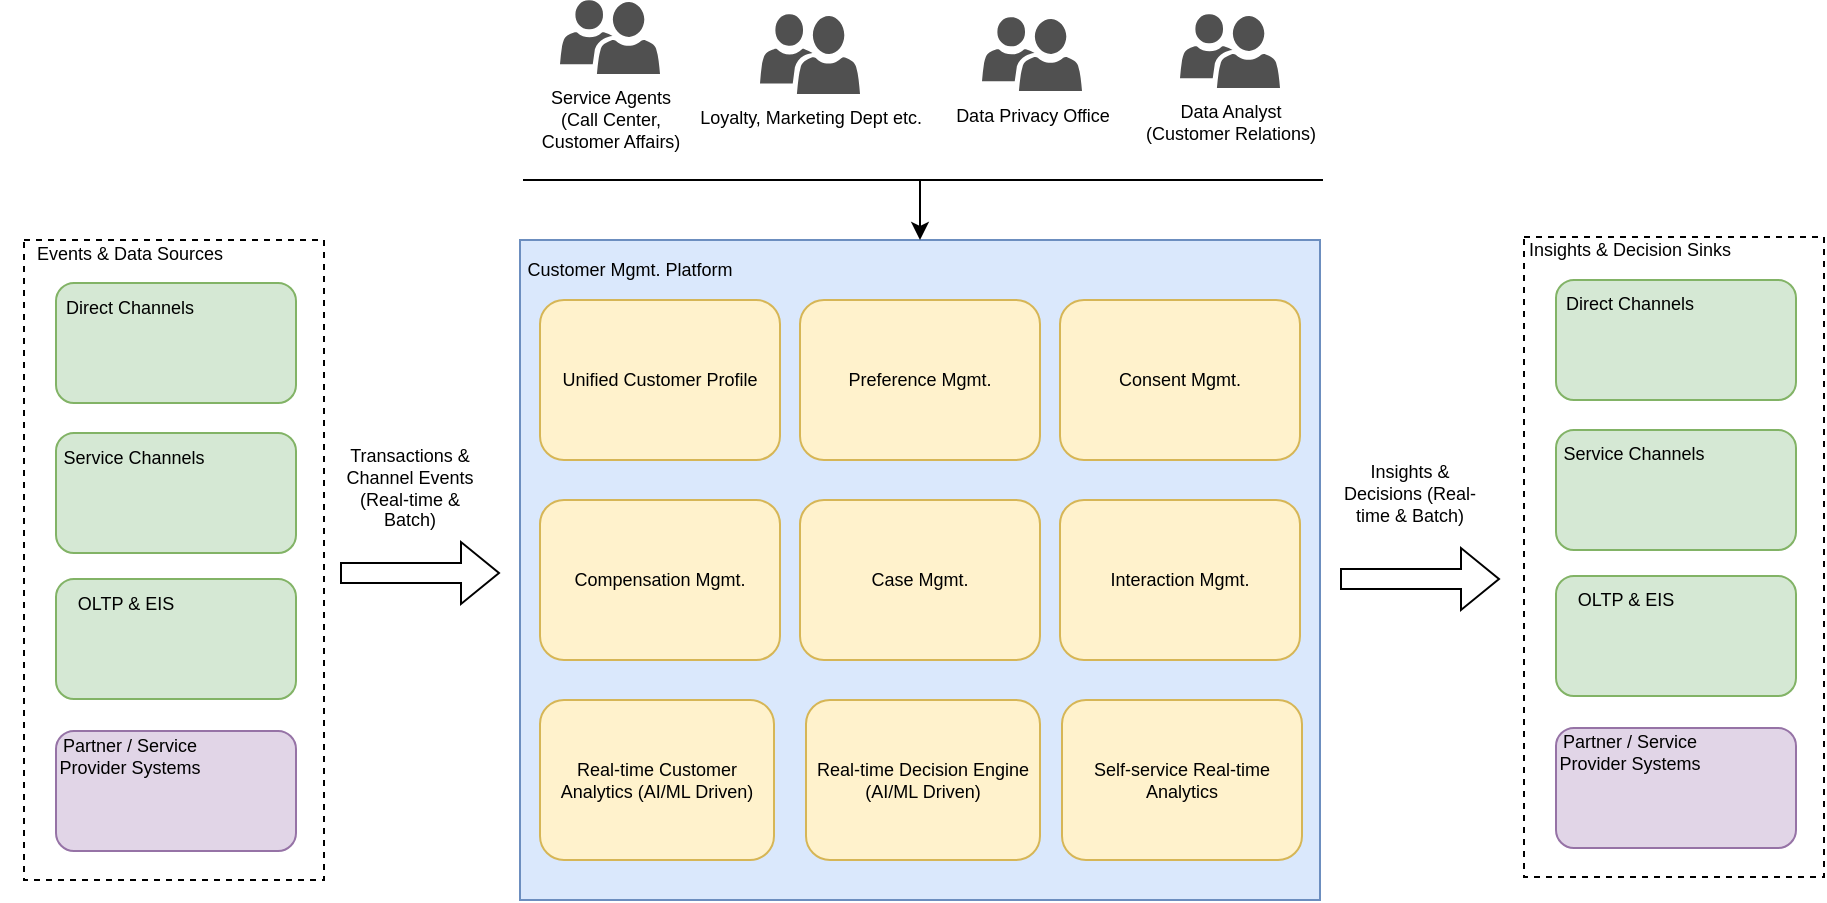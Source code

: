 <mxfile version="20.8.16" type="device" pages="3"><diagram name="CMP_Conceptual_View" id="_rxBCRPYjlGi72r-2IlE"><mxGraphModel dx="1853" dy="684" grid="1" gridSize="10" guides="1" tooltips="1" connect="1" arrows="1" fold="1" page="1" pageScale="1" pageWidth="827" pageHeight="1169" math="0" shadow="0"><root><mxCell id="yoFZIO05AFo9D5eH7yvT-0"/><mxCell id="yoFZIO05AFo9D5eH7yvT-1" parent="yoFZIO05AFo9D5eH7yvT-0"/><mxCell id="yoFZIO05AFo9D5eH7yvT-2" value="" style="rounded=0;whiteSpace=wrap;html=1;fontSize=9;fillColor=#dae8fc;strokeColor=#6c8ebf;" parent="yoFZIO05AFo9D5eH7yvT-1" vertex="1"><mxGeometry x="-250" y="250" width="400" height="330" as="geometry"/></mxCell><mxCell id="yoFZIO05AFo9D5eH7yvT-3" value="Customer Mgmt. Platform" style="text;html=1;strokeColor=none;fillColor=none;align=center;verticalAlign=middle;whiteSpace=wrap;rounded=0;fontSize=9;" parent="yoFZIO05AFo9D5eH7yvT-1" vertex="1"><mxGeometry x="-250" y="250" width="110" height="30" as="geometry"/></mxCell><mxCell id="yoFZIO05AFo9D5eH7yvT-4" value="Unified Customer Profile" style="rounded=1;whiteSpace=wrap;html=1;fontSize=9;fillColor=#fff2cc;strokeColor=#d6b656;" parent="yoFZIO05AFo9D5eH7yvT-1" vertex="1"><mxGeometry x="-240" y="280" width="120" height="80" as="geometry"/></mxCell><mxCell id="yoFZIO05AFo9D5eH7yvT-5" value="Consent Mgmt." style="rounded=1;whiteSpace=wrap;html=1;fontSize=9;fillColor=#fff2cc;strokeColor=#d6b656;" parent="yoFZIO05AFo9D5eH7yvT-1" vertex="1"><mxGeometry x="20" y="280" width="120" height="80" as="geometry"/></mxCell><mxCell id="yoFZIO05AFo9D5eH7yvT-6" value="Preference Mgmt." style="rounded=1;whiteSpace=wrap;html=1;fontSize=9;fillColor=#fff2cc;strokeColor=#d6b656;" parent="yoFZIO05AFo9D5eH7yvT-1" vertex="1"><mxGeometry x="-110" y="280" width="120" height="80" as="geometry"/></mxCell><mxCell id="yoFZIO05AFo9D5eH7yvT-7" value="Interaction Mgmt." style="rounded=1;whiteSpace=wrap;html=1;fontSize=9;fillColor=#fff2cc;strokeColor=#d6b656;" parent="yoFZIO05AFo9D5eH7yvT-1" vertex="1"><mxGeometry x="20" y="380" width="120" height="80" as="geometry"/></mxCell><mxCell id="yoFZIO05AFo9D5eH7yvT-8" value="Compensation Mgmt." style="rounded=1;whiteSpace=wrap;html=1;fontSize=9;fillColor=#fff2cc;strokeColor=#d6b656;" parent="yoFZIO05AFo9D5eH7yvT-1" vertex="1"><mxGeometry x="-240" y="380" width="120" height="80" as="geometry"/></mxCell><mxCell id="yoFZIO05AFo9D5eH7yvT-9" value="Case Mgmt." style="rounded=1;whiteSpace=wrap;html=1;fontSize=9;fillColor=#fff2cc;strokeColor=#d6b656;" parent="yoFZIO05AFo9D5eH7yvT-1" vertex="1"><mxGeometry x="-110" y="380" width="120" height="80" as="geometry"/></mxCell><mxCell id="numIRbl1vGce-LiMIpUL-8" value="Real-time Customer Analytics (AI/ML Driven)" style="rounded=1;whiteSpace=wrap;html=1;fontSize=9;fillColor=#fff2cc;strokeColor=#d6b656;" parent="yoFZIO05AFo9D5eH7yvT-1" vertex="1"><mxGeometry x="-240" y="480" width="117" height="80" as="geometry"/></mxCell><mxCell id="numIRbl1vGce-LiMIpUL-10" value="Self-service Real-time Analytics" style="rounded=1;whiteSpace=wrap;html=1;fontSize=9;fillColor=#fff2cc;strokeColor=#d6b656;" parent="yoFZIO05AFo9D5eH7yvT-1" vertex="1"><mxGeometry x="21" y="480" width="120" height="80" as="geometry"/></mxCell><mxCell id="numIRbl1vGce-LiMIpUL-11" value="" style="group" parent="yoFZIO05AFo9D5eH7yvT-1" vertex="1" connectable="0"><mxGeometry x="240" y="240" width="162" height="328.5" as="geometry"/></mxCell><mxCell id="numIRbl1vGce-LiMIpUL-12" value="" style="rounded=0;whiteSpace=wrap;html=1;fontSize=9;dashed=1;" parent="numIRbl1vGce-LiMIpUL-11" vertex="1"><mxGeometry x="12" y="8.5" width="150" height="320" as="geometry"/></mxCell><mxCell id="numIRbl1vGce-LiMIpUL-13" value="" style="group" parent="numIRbl1vGce-LiMIpUL-11" vertex="1" connectable="0"><mxGeometry x="22" y="27" width="136" height="293" as="geometry"/></mxCell><mxCell id="numIRbl1vGce-LiMIpUL-14" value="" style="group" parent="numIRbl1vGce-LiMIpUL-13" vertex="1" connectable="0"><mxGeometry width="126" height="63" as="geometry"/></mxCell><mxCell id="numIRbl1vGce-LiMIpUL-15" value="" style="rounded=1;whiteSpace=wrap;html=1;fontSize=9;fillColor=#d5e8d4;strokeColor=#82b366;" parent="numIRbl1vGce-LiMIpUL-14" vertex="1"><mxGeometry x="6" y="3" width="120" height="60" as="geometry"/></mxCell><mxCell id="numIRbl1vGce-LiMIpUL-16" value="Direct Channels" style="text;html=1;strokeColor=none;fillColor=none;align=center;verticalAlign=middle;whiteSpace=wrap;rounded=0;fontSize=9;" parent="numIRbl1vGce-LiMIpUL-14" vertex="1"><mxGeometry x="3" width="80" height="30" as="geometry"/></mxCell><mxCell id="numIRbl1vGce-LiMIpUL-17" value="" style="group" parent="numIRbl1vGce-LiMIpUL-13" vertex="1" connectable="0"><mxGeometry y="75" width="126" height="63" as="geometry"/></mxCell><mxCell id="numIRbl1vGce-LiMIpUL-18" value="" style="rounded=1;whiteSpace=wrap;html=1;fontSize=9;fillColor=#d5e8d4;strokeColor=#82b366;" parent="numIRbl1vGce-LiMIpUL-17" vertex="1"><mxGeometry x="6" y="3" width="120" height="60" as="geometry"/></mxCell><mxCell id="numIRbl1vGce-LiMIpUL-19" value="Service Channels" style="text;html=1;strokeColor=none;fillColor=none;align=center;verticalAlign=middle;whiteSpace=wrap;rounded=0;fontSize=9;" parent="numIRbl1vGce-LiMIpUL-17" vertex="1"><mxGeometry x="5" width="80" height="30" as="geometry"/></mxCell><mxCell id="numIRbl1vGce-LiMIpUL-20" value="" style="group" parent="numIRbl1vGce-LiMIpUL-13" vertex="1" connectable="0"><mxGeometry y="148" width="126" height="63" as="geometry"/></mxCell><mxCell id="numIRbl1vGce-LiMIpUL-21" value="" style="rounded=1;whiteSpace=wrap;html=1;fontSize=9;fillColor=#d5e8d4;strokeColor=#82b366;" parent="numIRbl1vGce-LiMIpUL-20" vertex="1"><mxGeometry x="6" y="3" width="120" height="60" as="geometry"/></mxCell><mxCell id="numIRbl1vGce-LiMIpUL-22" value="OLTP &amp;amp; EIS" style="text;html=1;strokeColor=none;fillColor=none;align=center;verticalAlign=middle;whiteSpace=wrap;rounded=0;fontSize=9;" parent="numIRbl1vGce-LiMIpUL-20" vertex="1"><mxGeometry x="-14" width="110" height="30" as="geometry"/></mxCell><mxCell id="numIRbl1vGce-LiMIpUL-23" value="" style="group" parent="numIRbl1vGce-LiMIpUL-13" vertex="1" connectable="0"><mxGeometry y="224" width="126" height="63" as="geometry"/></mxCell><mxCell id="numIRbl1vGce-LiMIpUL-24" value="" style="rounded=1;whiteSpace=wrap;html=1;fontSize=9;fillColor=#e1d5e7;strokeColor=#9673a6;" parent="numIRbl1vGce-LiMIpUL-23" vertex="1"><mxGeometry x="6" y="3" width="120" height="60" as="geometry"/></mxCell><mxCell id="numIRbl1vGce-LiMIpUL-25" value="Partner / Service Provider Systems" style="text;html=1;strokeColor=none;fillColor=none;align=center;verticalAlign=middle;whiteSpace=wrap;rounded=0;fontSize=9;" parent="numIRbl1vGce-LiMIpUL-23" vertex="1"><mxGeometry x="3" width="80" height="30" as="geometry"/></mxCell><mxCell id="numIRbl1vGce-LiMIpUL-26" value="Insights &amp;amp; Decision Sinks" style="text;html=1;strokeColor=none;fillColor=none;align=center;verticalAlign=middle;whiteSpace=wrap;rounded=0;fontSize=9;" parent="numIRbl1vGce-LiMIpUL-11" vertex="1"><mxGeometry width="130" height="30" as="geometry"/></mxCell><mxCell id="numIRbl1vGce-LiMIpUL-27" value="Real-time Decision Engine (AI/ML Driven)" style="rounded=1;whiteSpace=wrap;html=1;fontSize=9;fillColor=#fff2cc;strokeColor=#d6b656;" parent="yoFZIO05AFo9D5eH7yvT-1" vertex="1"><mxGeometry x="-107" y="480" width="117" height="80" as="geometry"/></mxCell><mxCell id="numIRbl1vGce-LiMIpUL-34" value="" style="shape=flexArrow;endArrow=classic;html=1;rounded=0;fontSize=9;" parent="yoFZIO05AFo9D5eH7yvT-1" edge="1"><mxGeometry width="50" height="50" relative="1" as="geometry"><mxPoint x="-340" y="416.5" as="sourcePoint"/><mxPoint x="-260" y="416.5" as="targetPoint"/></mxGeometry></mxCell><mxCell id="numIRbl1vGce-LiMIpUL-35" value="Transactions &amp;amp; Channel Events (Real-time &amp;amp; Batch)" style="text;html=1;strokeColor=none;fillColor=none;align=center;verticalAlign=middle;whiteSpace=wrap;rounded=0;fontSize=9;" parent="yoFZIO05AFo9D5eH7yvT-1" vertex="1"><mxGeometry x="-340" y="343.5" width="70" height="60" as="geometry"/></mxCell><mxCell id="numIRbl1vGce-LiMIpUL-5" value="" style="rounded=0;whiteSpace=wrap;html=1;fontSize=9;dashed=1;" parent="yoFZIO05AFo9D5eH7yvT-1" vertex="1"><mxGeometry x="-498" y="250" width="150" height="320" as="geometry"/></mxCell><mxCell id="numIRbl1vGce-LiMIpUL-6" value="Events &amp;amp; Data Sources" style="text;html=1;strokeColor=none;fillColor=none;align=center;verticalAlign=middle;whiteSpace=wrap;rounded=0;fontSize=9;" parent="yoFZIO05AFo9D5eH7yvT-1" vertex="1"><mxGeometry x="-510" y="241.5" width="130" height="30" as="geometry"/></mxCell><mxCell id="mlWT0Zl_fDUrBoEaLP_H-7" value="" style="group" parent="yoFZIO05AFo9D5eH7yvT-1" vertex="1" connectable="0"><mxGeometry x="-488" y="268.5" width="126" height="63" as="geometry"/></mxCell><mxCell id="mlWT0Zl_fDUrBoEaLP_H-2" value="" style="rounded=1;whiteSpace=wrap;html=1;fontSize=9;fillColor=#d5e8d4;strokeColor=#82b366;" parent="mlWT0Zl_fDUrBoEaLP_H-7" vertex="1"><mxGeometry x="6" y="3" width="120" height="60" as="geometry"/></mxCell><mxCell id="mlWT0Zl_fDUrBoEaLP_H-6" value="Direct Channels" style="text;html=1;strokeColor=none;fillColor=none;align=center;verticalAlign=middle;whiteSpace=wrap;rounded=0;fontSize=9;" parent="mlWT0Zl_fDUrBoEaLP_H-7" vertex="1"><mxGeometry x="3" width="80" height="30" as="geometry"/></mxCell><mxCell id="mlWT0Zl_fDUrBoEaLP_H-8" value="" style="group" parent="yoFZIO05AFo9D5eH7yvT-1" vertex="1" connectable="0"><mxGeometry x="-488" y="343.5" width="126" height="63" as="geometry"/></mxCell><mxCell id="mlWT0Zl_fDUrBoEaLP_H-9" value="" style="rounded=1;whiteSpace=wrap;html=1;fontSize=9;fillColor=#d5e8d4;strokeColor=#82b366;" parent="mlWT0Zl_fDUrBoEaLP_H-8" vertex="1"><mxGeometry x="6" y="3" width="120" height="60" as="geometry"/></mxCell><mxCell id="mlWT0Zl_fDUrBoEaLP_H-10" value="Service Channels" style="text;html=1;strokeColor=none;fillColor=none;align=center;verticalAlign=middle;whiteSpace=wrap;rounded=0;fontSize=9;" parent="mlWT0Zl_fDUrBoEaLP_H-8" vertex="1"><mxGeometry x="5" width="80" height="30" as="geometry"/></mxCell><mxCell id="mlWT0Zl_fDUrBoEaLP_H-11" value="" style="group" parent="yoFZIO05AFo9D5eH7yvT-1" vertex="1" connectable="0"><mxGeometry x="-488" y="416.5" width="126" height="63" as="geometry"/></mxCell><mxCell id="mlWT0Zl_fDUrBoEaLP_H-12" value="" style="rounded=1;whiteSpace=wrap;html=1;fontSize=9;fillColor=#d5e8d4;strokeColor=#82b366;" parent="mlWT0Zl_fDUrBoEaLP_H-11" vertex="1"><mxGeometry x="6" y="3" width="120" height="60" as="geometry"/></mxCell><mxCell id="mlWT0Zl_fDUrBoEaLP_H-13" value="OLTP &amp;amp; EIS" style="text;html=1;strokeColor=none;fillColor=none;align=center;verticalAlign=middle;whiteSpace=wrap;rounded=0;fontSize=9;" parent="mlWT0Zl_fDUrBoEaLP_H-11" vertex="1"><mxGeometry x="-14" width="110" height="30" as="geometry"/></mxCell><mxCell id="numIRbl1vGce-LiMIpUL-0" value="" style="group" parent="yoFZIO05AFo9D5eH7yvT-1" vertex="1" connectable="0"><mxGeometry x="-488" y="492.5" width="126" height="63" as="geometry"/></mxCell><mxCell id="numIRbl1vGce-LiMIpUL-1" value="" style="rounded=1;whiteSpace=wrap;html=1;fontSize=9;fillColor=#e1d5e7;strokeColor=#9673a6;" parent="numIRbl1vGce-LiMIpUL-0" vertex="1"><mxGeometry x="6" y="3" width="120" height="60" as="geometry"/></mxCell><mxCell id="numIRbl1vGce-LiMIpUL-2" value="Partner / Service Provider Systems" style="text;html=1;strokeColor=none;fillColor=none;align=center;verticalAlign=middle;whiteSpace=wrap;rounded=0;fontSize=9;" parent="numIRbl1vGce-LiMIpUL-0" vertex="1"><mxGeometry x="3" width="80" height="30" as="geometry"/></mxCell><mxCell id="numIRbl1vGce-LiMIpUL-41" value="" style="shape=flexArrow;endArrow=classic;html=1;rounded=0;fontSize=9;" parent="yoFZIO05AFo9D5eH7yvT-1" edge="1"><mxGeometry width="50" height="50" relative="1" as="geometry"><mxPoint x="160" y="419.5" as="sourcePoint"/><mxPoint x="240" y="419.5" as="targetPoint"/></mxGeometry></mxCell><mxCell id="numIRbl1vGce-LiMIpUL-43" value="Insights &amp;amp; Decisions (Real-time &amp;amp; Batch)" style="text;html=1;strokeColor=none;fillColor=none;align=center;verticalAlign=middle;whiteSpace=wrap;rounded=0;fontSize=9;" parent="yoFZIO05AFo9D5eH7yvT-1" vertex="1"><mxGeometry x="160" y="346.5" width="70" height="60" as="geometry"/></mxCell><mxCell id="numIRbl1vGce-LiMIpUL-53" value="" style="endArrow=classic;html=1;rounded=0;fontSize=9;entryX=0.5;entryY=0;entryDx=0;entryDy=0;" parent="yoFZIO05AFo9D5eH7yvT-1" target="yoFZIO05AFo9D5eH7yvT-2" edge="1"><mxGeometry width="50" height="50" relative="1" as="geometry"><mxPoint x="-50" y="220" as="sourcePoint"/><mxPoint y="170" as="targetPoint"/></mxGeometry></mxCell><mxCell id="inxzlL_SAJJnU1QBMteT-0" value="" style="group" parent="yoFZIO05AFo9D5eH7yvT-1" vertex="1" connectable="0"><mxGeometry x="-248.5" y="130" width="400" height="90" as="geometry"/></mxCell><mxCell id="numIRbl1vGce-LiMIpUL-48" value="Data Privacy Office" style="sketch=0;pointerEvents=1;shadow=0;dashed=0;html=1;strokeColor=none;labelPosition=center;verticalLabelPosition=bottom;verticalAlign=top;align=center;fillColor=#505050;shape=mxgraph.mscae.intune.user_group;fontSize=9;" parent="inxzlL_SAJJnU1QBMteT-0" vertex="1"><mxGeometry x="229.5" y="8.5" width="50" height="37" as="geometry"/></mxCell><mxCell id="numIRbl1vGce-LiMIpUL-49" value="Service Agents&lt;br style=&quot;border-color: var(--border-color);&quot;&gt;(Call Center,&lt;br style=&quot;border-color: var(--border-color);&quot;&gt;Customer Affairs)" style="sketch=0;pointerEvents=1;shadow=0;dashed=0;html=1;strokeColor=none;labelPosition=center;verticalLabelPosition=bottom;verticalAlign=top;align=center;fillColor=#505050;shape=mxgraph.mscae.intune.user_group;fontSize=9;" parent="inxzlL_SAJJnU1QBMteT-0" vertex="1"><mxGeometry x="18.5" width="50" height="37" as="geometry"/></mxCell><mxCell id="numIRbl1vGce-LiMIpUL-50" value="Loyalty, Marketing Dept etc." style="sketch=0;pointerEvents=1;shadow=0;dashed=0;html=1;strokeColor=none;labelPosition=center;verticalLabelPosition=bottom;verticalAlign=top;align=center;fillColor=#505050;shape=mxgraph.mscae.intune.user_group;fontSize=9;" parent="inxzlL_SAJJnU1QBMteT-0" vertex="1"><mxGeometry x="118.5" y="7" width="50" height="40" as="geometry"/></mxCell><mxCell id="numIRbl1vGce-LiMIpUL-51" value="Data Analyst &lt;br&gt;(Customer Relations)" style="sketch=0;pointerEvents=1;shadow=0;dashed=0;html=1;strokeColor=none;labelPosition=center;verticalLabelPosition=bottom;verticalAlign=top;align=center;fillColor=#505050;shape=mxgraph.mscae.intune.user_group;fontSize=9;" parent="inxzlL_SAJJnU1QBMteT-0" vertex="1"><mxGeometry x="328.5" y="7" width="50" height="37" as="geometry"/></mxCell><mxCell id="numIRbl1vGce-LiMIpUL-52" value="" style="endArrow=none;html=1;rounded=0;fontSize=9;" parent="inxzlL_SAJJnU1QBMteT-0" edge="1"><mxGeometry width="50" height="50" relative="1" as="geometry"><mxPoint y="90" as="sourcePoint"/><mxPoint x="400" y="90" as="targetPoint"/></mxGeometry></mxCell></root></mxGraphModel></diagram><diagram name="CMP_Logical_View" id="lskoMPZkCJQn1gtPPjnQ"><mxGraphModel dx="1026" dy="684" grid="1" gridSize="10" guides="1" tooltips="1" connect="1" arrows="1" fold="1" page="1" pageScale="1" pageWidth="827" pageHeight="1169" math="0" shadow="0"><root><mxCell id="CmNHWcxUMTxuXUiuX6aj-0"/><mxCell id="CmNHWcxUMTxuXUiuX6aj-1" parent="CmNHWcxUMTxuXUiuX6aj-0"/><mxCell id="vrbX5o8pcRr19qNA2A36-0" value="" style="rounded=0;whiteSpace=wrap;html=1;fontSize=9;fillColor=#dae8fc;strokeColor=#6c8ebf;" parent="CmNHWcxUMTxuXUiuX6aj-1" vertex="1"><mxGeometry x="137" y="270" width="503" height="120" as="geometry"/></mxCell><mxCell id="vrbX5o8pcRr19qNA2A36-2" value="" style="rounded=0;whiteSpace=wrap;html=1;fontSize=9;fillColor=#dae8fc;strokeColor=#6c8ebf;" parent="CmNHWcxUMTxuXUiuX6aj-1" vertex="1"><mxGeometry x="137" y="230" width="503" height="30" as="geometry"/></mxCell><mxCell id="vrbX5o8pcRr19qNA2A36-3" value="Gateway &lt;br&gt;Services" style="text;html=1;strokeColor=none;fillColor=none;align=center;verticalAlign=middle;whiteSpace=wrap;rounded=0;fontSize=9;" parent="CmNHWcxUMTxuXUiuX6aj-1" vertex="1"><mxGeometry x="121" y="228" width="80" height="30" as="geometry"/></mxCell><mxCell id="C1aOTPybvsGBF0TZRumA-25" style="edgeStyle=orthogonalEdgeStyle;rounded=0;orthogonalLoop=1;jettySize=auto;html=1;entryX=0.5;entryY=0;entryDx=0;entryDy=0;fontSize=10;startArrow=classic;startFill=1;" parent="CmNHWcxUMTxuXUiuX6aj-1" source="vrbX5o8pcRr19qNA2A36-9" target="vrbX5o8pcRr19qNA2A36-2" edge="1"><mxGeometry relative="1" as="geometry"/></mxCell><mxCell id="vrbX5o8pcRr19qNA2A36-9" value="" style="rounded=0;whiteSpace=wrap;html=1;fontSize=9;fillColor=#dae8fc;strokeColor=#6c8ebf;" parent="CmNHWcxUMTxuXUiuX6aj-1" vertex="1"><mxGeometry x="137" y="130" width="503" height="60" as="geometry"/></mxCell><mxCell id="YLROA-X_bWvf4YycrzRK-0" value="Identity &amp;amp; Access Management" style="rounded=0;whiteSpace=wrap;html=1;fontSize=9;rotation=-90;fillColor=#dae8fc;strokeColor=#6c8ebf;" parent="CmNHWcxUMTxuXUiuX6aj-1" vertex="1"><mxGeometry x="-58.75" y="378.75" width="337.5" height="40" as="geometry"/></mxCell><mxCell id="GCjs_NMIpIQLjmMWgccM-0" value="Management &amp;amp; Monitoring" style="rounded=0;whiteSpace=wrap;html=1;fontSize=9;rotation=-90;fillColor=#dae8fc;strokeColor=#6c8ebf;" parent="CmNHWcxUMTxuXUiuX6aj-1" vertex="1"><mxGeometry x="-108.75" y="378.75" width="337.5" height="40" as="geometry"/></mxCell><mxCell id="GCjs_NMIpIQLjmMWgccM-1" value="" style="rounded=0;whiteSpace=wrap;html=1;fontSize=9;rotation=-90;fillColor=#dae8fc;strokeColor=#6c8ebf;" parent="CmNHWcxUMTxuXUiuX6aj-1" vertex="1"><mxGeometry x="521.25" y="368.75" width="337.5" height="60" as="geometry"/></mxCell><mxCell id="GCjs_NMIpIQLjmMWgccM-5" value="Customer Mgmt. Services" style="text;html=1;strokeColor=none;fillColor=none;align=center;verticalAlign=middle;whiteSpace=wrap;rounded=0;fontSize=9;" parent="CmNHWcxUMTxuXUiuX6aj-1" vertex="1"><mxGeometry x="124" y="263" width="136" height="27" as="geometry"/></mxCell><mxCell id="hxvzr86oTjvKgjghceA8-2" value="" style="rounded=0;whiteSpace=wrap;html=1;fontSize=9;fillColor=#dae8fc;strokeColor=#6c8ebf;" parent="CmNHWcxUMTxuXUiuX6aj-1" vertex="1"><mxGeometry x="137" y="394" width="503" height="96" as="geometry"/></mxCell><mxCell id="hxvzr86oTjvKgjghceA8-3" value="Platform Services" style="text;html=1;strokeColor=none;fillColor=none;align=center;verticalAlign=middle;whiteSpace=wrap;rounded=0;fontSize=9;" parent="CmNHWcxUMTxuXUiuX6aj-1" vertex="1"><mxGeometry x="137" y="390" width="80" height="20" as="geometry"/></mxCell><mxCell id="hxvzr86oTjvKgjghceA8-4" value="Integration Services" style="text;html=1;strokeColor=none;fillColor=none;align=center;verticalAlign=middle;whiteSpace=wrap;rounded=0;fontSize=9;" parent="CmNHWcxUMTxuXUiuX6aj-1" vertex="1"><mxGeometry x="660" y="230" width="60" height="30" as="geometry"/></mxCell><mxCell id="hxvzr86oTjvKgjghceA8-5" value="&lt;font style=&quot;font-size: 10px;&quot;&gt;API&lt;/font&gt;" style="sketch=0;html=1;dashed=0;whitespace=wrap;fillColor=#2875E2;strokeColor=#ffffff;points=[[0.005,0.63,0],[0.1,0.2,0],[0.9,0.2,0],[0.5,0,0],[0.995,0.63,0],[0.72,0.99,0],[0.5,1,0],[0.28,0.99,0]];verticalLabelPosition=bottom;align=center;verticalAlign=top;shape=mxgraph.kubernetes.icon;prIcon=api;fontSize=9;" parent="CmNHWcxUMTxuXUiuX6aj-1" vertex="1"><mxGeometry x="665" y="262" width="45" height="30" as="geometry"/></mxCell><mxCell id="hxvzr86oTjvKgjghceA8-6" value="&lt;font style=&quot;font-size: 10px;&quot;&gt;Events&lt;/font&gt;" style="sketch=0;points=[[0,0,0],[0.25,0,0],[0.5,0,0],[0.75,0,0],[1,0,0],[0,1,0],[0.25,1,0],[0.5,1,0],[0.75,1,0],[1,1,0],[0,0.25,0],[0,0.5,0],[0,0.75,0],[1,0.25,0],[1,0.5,0],[1,0.75,0]];outlineConnect=0;fontColor=#232F3E;gradientColor=#60A337;gradientDirection=north;fillColor=#277116;strokeColor=#ffffff;dashed=0;verticalLabelPosition=bottom;verticalAlign=top;align=center;html=1;fontSize=12;fontStyle=0;aspect=fixed;shape=mxgraph.aws4.resourceIcon;resIcon=mxgraph.aws4.iot_events;" parent="CmNHWcxUMTxuXUiuX6aj-1" vertex="1"><mxGeometry x="675" y="316" width="28" height="28" as="geometry"/></mxCell><mxCell id="hxvzr86oTjvKgjghceA8-9" value="ETL/Batch" style="shape=image;verticalLabelPosition=bottom;labelBackgroundColor=#D4E1F5;verticalAlign=top;aspect=fixed;imageAspect=0;image=https://cdn.iconscout.com/icon/premium/png-256-thumb/data-integration-11-992056.png;fontSize=9;strokeWidth=2;" parent="CmNHWcxUMTxuXUiuX6aj-1" vertex="1"><mxGeometry x="673" y="375" width="30" height="30" as="geometry"/></mxCell><mxCell id="hxvzr86oTjvKgjghceA8-10" value="SFTP" style="shape=image;verticalLabelPosition=bottom;labelBackgroundColor=#D4E1F5;verticalAlign=top;aspect=fixed;imageAspect=0;image=https://cdn-icons-png.flaticon.com/512/6554/6554774.png;fontSize=10;" parent="CmNHWcxUMTxuXUiuX6aj-1" vertex="1"><mxGeometry x="675" y="429" width="30" height="30" as="geometry"/></mxCell><mxCell id="hxvzr86oTjvKgjghceA8-14" value="Other &#10;Connectors" style="shape=image;verticalLabelPosition=bottom;labelBackgroundColor=#D4E1F5;verticalAlign=top;aspect=fixed;imageAspect=0;image=https://static.thenounproject.com/png/4763868-200.png;fontSize=10;" parent="CmNHWcxUMTxuXUiuX6aj-1" vertex="1"><mxGeometry x="671.5" y="484" width="35" height="35" as="geometry"/></mxCell><mxCell id="QGFlRQRToS4_7JsPi7gi-0" value="" style="group" parent="CmNHWcxUMTxuXUiuX6aj-1" vertex="1" connectable="0"><mxGeometry x="164" y="36" width="400" height="94" as="geometry"/></mxCell><mxCell id="YDEsWpgDeSkbKzkZLaL6-19" value="" style="group" parent="QGFlRQRToS4_7JsPi7gi-0" vertex="1" connectable="0"><mxGeometry x="103" y="10" width="290" height="84" as="geometry"/></mxCell><mxCell id="QGFlRQRToS4_7JsPi7gi-1" value="Data Privacy Office" style="sketch=0;pointerEvents=1;shadow=0;dashed=0;html=1;strokeColor=none;labelPosition=center;verticalLabelPosition=bottom;verticalAlign=top;align=center;fillColor=#505050;shape=mxgraph.mscae.intune.user_group;fontSize=9;" parent="YDEsWpgDeSkbKzkZLaL6-19" vertex="1"><mxGeometry x="221" y="8.5" width="50" height="37" as="geometry"/></mxCell><mxCell id="QGFlRQRToS4_7JsPi7gi-2" value="Service Agents&lt;br style=&quot;border-color: var(--border-color);&quot;&gt;(Call Center,&lt;br style=&quot;border-color: var(--border-color);&quot;&gt;Customer Affairs)" style="sketch=0;pointerEvents=1;shadow=0;dashed=0;html=1;strokeColor=none;labelPosition=center;verticalLabelPosition=bottom;verticalAlign=top;align=center;fillColor=#505050;shape=mxgraph.mscae.intune.user_group;fontSize=9;" parent="YDEsWpgDeSkbKzkZLaL6-19" vertex="1"><mxGeometry x="10" width="50" height="37" as="geometry"/></mxCell><mxCell id="QGFlRQRToS4_7JsPi7gi-3" value="Loyalty, Marketing Dept etc." style="sketch=0;pointerEvents=1;shadow=0;dashed=0;html=1;strokeColor=none;labelPosition=center;verticalLabelPosition=bottom;verticalAlign=top;align=center;fillColor=#505050;shape=mxgraph.mscae.intune.user_group;fontSize=9;" parent="YDEsWpgDeSkbKzkZLaL6-19" vertex="1"><mxGeometry x="110" y="7" width="50" height="40" as="geometry"/></mxCell><mxCell id="YDEsWpgDeSkbKzkZLaL6-18" value="" style="endArrow=none;html=1;rounded=0;fontSize=8;" parent="YDEsWpgDeSkbKzkZLaL6-19" edge="1"><mxGeometry width="50" height="50" relative="1" as="geometry"><mxPoint y="84" as="sourcePoint"/><mxPoint x="290" y="84" as="targetPoint"/></mxGeometry></mxCell><mxCell id="QGFlRQRToS4_7JsPi7gi-7" value="CMP Portal" style="text;html=1;strokeColor=none;fillColor=none;align=center;verticalAlign=middle;whiteSpace=wrap;rounded=0;fontSize=10;" parent="CmNHWcxUMTxuXUiuX6aj-1" vertex="1"><mxGeometry x="137" y="123" width="60" height="30" as="geometry"/></mxCell><mxCell id="QGFlRQRToS4_7JsPi7gi-8" value="Consent Mgmt. App" style="rounded=0;whiteSpace=wrap;html=1;strokeWidth=1;fontSize=10;" parent="CmNHWcxUMTxuXUiuX6aj-1" vertex="1"><mxGeometry x="359" y="146" width="53" height="37.5" as="geometry"/></mxCell><mxCell id="QGFlRQRToS4_7JsPi7gi-9" value="Customer Profile &amp;amp; Preference App" style="rounded=0;whiteSpace=wrap;html=1;strokeWidth=1;fontSize=10;" parent="CmNHWcxUMTxuXUiuX6aj-1" vertex="1"><mxGeometry x="167" y="147.25" width="103" height="37.5" as="geometry"/></mxCell><mxCell id="QOR9gvi3Nmcj7PFIvI52-0" value="Case Mgmt. App" style="rounded=0;whiteSpace=wrap;html=1;strokeWidth=1;fontSize=10;" parent="CmNHWcxUMTxuXUiuX6aj-1" vertex="1"><mxGeometry x="419" y="147" width="53" height="37.5" as="geometry"/></mxCell><mxCell id="Q27_zZ8Bew927TmRydI_-1" value="Compensation Mgmt." style="rounded=0;whiteSpace=wrap;html=1;strokeWidth=1;fontSize=10;" parent="CmNHWcxUMTxuXUiuX6aj-1" vertex="1"><mxGeometry x="479" y="148" width="70" height="35.75" as="geometry"/></mxCell><mxCell id="Q27_zZ8Bew927TmRydI_-2" value="Real-time Journey &amp;amp; Interaction App" style="rounded=0;whiteSpace=wrap;html=1;strokeWidth=1;fontSize=10;" parent="CmNHWcxUMTxuXUiuX6aj-1" vertex="1"><mxGeometry x="279" y="147" width="73" height="37.5" as="geometry"/></mxCell><mxCell id="DaUKsAeLkxGsQ8RX1g3E-0" value="Customer Profile &amp;amp; Preference Mgmt." style="rounded=1;whiteSpace=wrap;html=1;strokeWidth=1;fontSize=10;" parent="CmNHWcxUMTxuXUiuX6aj-1" vertex="1"><mxGeometry x="153" y="292" width="107" height="40" as="geometry"/></mxCell><mxCell id="detHF4IRgVBAbgi_blu7-0" value="Consent Mgmt. (DSAR etc.)" style="rounded=1;whiteSpace=wrap;html=1;strokeWidth=1;fontSize=10;" parent="CmNHWcxUMTxuXUiuX6aj-1" vertex="1"><mxGeometry x="530" y="344" width="103" height="40" as="geometry"/></mxCell><mxCell id="detHF4IRgVBAbgi_blu7-1" value="Compensation Mgmt." style="rounded=1;whiteSpace=wrap;html=1;strokeWidth=1;fontSize=10;" parent="CmNHWcxUMTxuXUiuX6aj-1" vertex="1"><mxGeometry x="403" y="292" width="100" height="40" as="geometry"/></mxCell><mxCell id="xLSyQQGsJGbC3v5WK49n-2" value="Interaction Mgmt." style="rounded=1;whiteSpace=wrap;html=1;strokeWidth=1;fontSize=10;" parent="CmNHWcxUMTxuXUiuX6aj-1" vertex="1"><mxGeometry x="530" y="292" width="103" height="40" as="geometry"/></mxCell><mxCell id="w83MNW6kK5CrOr-iCggi-0" value="Customer Insights" style="rounded=1;whiteSpace=wrap;html=1;strokeWidth=1;fontSize=10;" parent="CmNHWcxUMTxuXUiuX6aj-1" vertex="1"><mxGeometry x="279" y="292" width="103" height="40" as="geometry"/></mxCell><mxCell id="w83MNW6kK5CrOr-iCggi-1" value="Customer Journey Mgmt." style="rounded=1;whiteSpace=wrap;html=1;strokeWidth=1;fontSize=10;" parent="CmNHWcxUMTxuXUiuX6aj-1" vertex="1"><mxGeometry x="153" y="344" width="107" height="40" as="geometry"/></mxCell><mxCell id="C1aOTPybvsGBF0TZRumA-0" value="Feedback / Complaints mgmt." style="rounded=1;whiteSpace=wrap;html=1;strokeWidth=1;fontSize=10;" parent="CmNHWcxUMTxuXUiuX6aj-1" vertex="1"><mxGeometry x="280" y="344" width="102" height="40" as="geometry"/></mxCell><mxCell id="C1aOTPybvsGBF0TZRumA-1" value="Case Mgmt." style="rounded=1;whiteSpace=wrap;html=1;strokeWidth=1;fontSize=10;" parent="CmNHWcxUMTxuXUiuX6aj-1" vertex="1"><mxGeometry x="400.5" y="344" width="99.5" height="40" as="geometry"/></mxCell><mxCell id="C1aOTPybvsGBF0TZRumA-2" value="Event Hub &amp;amp; Inference Engine" style="rounded=1;whiteSpace=wrap;html=1;strokeWidth=1;fontSize=10;" parent="CmNHWcxUMTxuXUiuX6aj-1" vertex="1"><mxGeometry x="141.5" y="405" width="67" height="35" as="geometry"/></mxCell><mxCell id="C1aOTPybvsGBF0TZRumA-3" value="Identity &amp;amp; Access Mgmt." style="rounded=1;whiteSpace=wrap;html=1;strokeWidth=1;fontSize=10;" parent="CmNHWcxUMTxuXUiuX6aj-1" vertex="1"><mxGeometry x="141.5" y="444" width="67" height="35" as="geometry"/></mxCell><mxCell id="C1aOTPybvsGBF0TZRumA-4" value="Segmentation" style="rounded=1;whiteSpace=wrap;html=1;strokeWidth=1;fontSize=10;" parent="CmNHWcxUMTxuXUiuX6aj-1" vertex="1"><mxGeometry x="212" y="405" width="68" height="35" as="geometry"/></mxCell><mxCell id="C1aOTPybvsGBF0TZRumA-5" value="&amp;nbsp;Service Choreography" style="rounded=1;whiteSpace=wrap;html=1;strokeWidth=1;fontSize=10;" parent="CmNHWcxUMTxuXUiuX6aj-1" vertex="1"><mxGeometry x="283" y="405" width="67" height="35" as="geometry"/></mxCell><mxCell id="C1aOTPybvsGBF0TZRumA-6" value="Scheduler" style="rounded=1;whiteSpace=wrap;html=1;strokeWidth=1;fontSize=10;" parent="CmNHWcxUMTxuXUiuX6aj-1" vertex="1"><mxGeometry x="212.5" y="444" width="67" height="35" as="geometry"/></mxCell><mxCell id="C1aOTPybvsGBF0TZRumA-7" value="Notifications" style="rounded=1;whiteSpace=wrap;html=1;strokeWidth=1;fontSize=10;" parent="CmNHWcxUMTxuXUiuX6aj-1" vertex="1"><mxGeometry x="284" y="444" width="67" height="35" as="geometry"/></mxCell><mxCell id="C1aOTPybvsGBF0TZRumA-8" value="Intelligent Search" style="rounded=1;whiteSpace=wrap;html=1;strokeWidth=1;fontSize=10;" parent="CmNHWcxUMTxuXUiuX6aj-1" vertex="1"><mxGeometry x="356" y="444" width="67" height="35" as="geometry"/></mxCell><mxCell id="C1aOTPybvsGBF0TZRumA-9" value="Business Rules &amp;amp; BPM" style="rounded=1;whiteSpace=wrap;html=1;strokeWidth=1;fontSize=10;" parent="CmNHWcxUMTxuXUiuX6aj-1" vertex="1"><mxGeometry x="427" y="444" width="67" height="35" as="geometry"/></mxCell><mxCell id="C1aOTPybvsGBF0TZRumA-10" value="Data Attribute Mgmt." style="rounded=1;whiteSpace=wrap;html=1;strokeWidth=1;fontSize=10;" parent="CmNHWcxUMTxuXUiuX6aj-1" vertex="1"><mxGeometry x="498" y="444" width="67" height="35" as="geometry"/></mxCell><mxCell id="C1aOTPybvsGBF0TZRumA-11" value="Knowledge Mgmt" style="rounded=1;whiteSpace=wrap;html=1;strokeWidth=1;fontSize=10;" parent="CmNHWcxUMTxuXUiuX6aj-1" vertex="1"><mxGeometry x="354.5" y="405" width="67" height="35" as="geometry"/></mxCell><mxCell id="C1aOTPybvsGBF0TZRumA-12" value="Intelligent Decision Support" style="rounded=1;whiteSpace=wrap;html=1;strokeWidth=1;fontSize=10;" parent="CmNHWcxUMTxuXUiuX6aj-1" vertex="1"><mxGeometry x="426" y="405" width="67" height="35" as="geometry"/></mxCell><mxCell id="C1aOTPybvsGBF0TZRumA-13" value="Sentiment Analysis" style="rounded=1;whiteSpace=wrap;html=1;strokeWidth=1;fontSize=10;" parent="CmNHWcxUMTxuXUiuX6aj-1" vertex="1"><mxGeometry x="497" y="405" width="67" height="35" as="geometry"/></mxCell><mxCell id="C1aOTPybvsGBF0TZRumA-14" value="Reports &amp;amp; Dashboards" style="rounded=1;whiteSpace=wrap;html=1;strokeWidth=1;fontSize=10;" parent="CmNHWcxUMTxuXUiuX6aj-1" vertex="1"><mxGeometry x="567" y="405" width="67" height="35" as="geometry"/></mxCell><mxCell id="C1aOTPybvsGBF0TZRumA-16" value="Data Anonymization" style="rounded=1;whiteSpace=wrap;html=1;strokeWidth=1;fontSize=10;" parent="CmNHWcxUMTxuXUiuX6aj-1" vertex="1"><mxGeometry x="567" y="444" width="67" height="35" as="geometry"/></mxCell><mxCell id="C1aOTPybvsGBF0TZRumA-23" value="Authentication &amp;amp; Authorization" style="rounded=0;whiteSpace=wrap;html=1;strokeWidth=1;fontSize=10;" parent="CmNHWcxUMTxuXUiuX6aj-1" vertex="1"><mxGeometry x="234" y="235" width="149" height="20" as="geometry"/></mxCell><mxCell id="C1aOTPybvsGBF0TZRumA-24" value="Session Mgmt." style="rounded=0;whiteSpace=wrap;html=1;strokeWidth=1;fontSize=10;" parent="CmNHWcxUMTxuXUiuX6aj-1" vertex="1"><mxGeometry x="411" y="235" width="149" height="20" as="geometry"/></mxCell><mxCell id="YDEsWpgDeSkbKzkZLaL6-1" value="" style="rounded=0;whiteSpace=wrap;html=1;fontSize=9;dashed=1;" parent="CmNHWcxUMTxuXUiuX6aj-1" vertex="1"><mxGeometry x="814" y="230" width="150" height="328.5" as="geometry"/></mxCell><mxCell id="YDEsWpgDeSkbKzkZLaL6-2" value="" style="group" parent="CmNHWcxUMTxuXUiuX6aj-1" vertex="1" connectable="0"><mxGeometry x="824" y="257" width="136" height="293" as="geometry"/></mxCell><mxCell id="YDEsWpgDeSkbKzkZLaL6-3" value="" style="group" parent="YDEsWpgDeSkbKzkZLaL6-2" vertex="1" connectable="0"><mxGeometry width="126" height="63" as="geometry"/></mxCell><mxCell id="YDEsWpgDeSkbKzkZLaL6-4" value="" style="rounded=1;whiteSpace=wrap;html=1;fontSize=9;fillColor=#d5e8d4;strokeColor=#82b366;" parent="YDEsWpgDeSkbKzkZLaL6-3" vertex="1"><mxGeometry x="6" y="3" width="120" height="60" as="geometry"/></mxCell><mxCell id="YDEsWpgDeSkbKzkZLaL6-5" value="Direct Channels" style="text;html=1;strokeColor=none;fillColor=none;align=center;verticalAlign=middle;whiteSpace=wrap;rounded=0;fontSize=9;" parent="YDEsWpgDeSkbKzkZLaL6-3" vertex="1"><mxGeometry x="3" width="80" height="30" as="geometry"/></mxCell><mxCell id="YDEsWpgDeSkbKzkZLaL6-6" value="" style="group" parent="YDEsWpgDeSkbKzkZLaL6-2" vertex="1" connectable="0"><mxGeometry y="75" width="126" height="63" as="geometry"/></mxCell><mxCell id="YDEsWpgDeSkbKzkZLaL6-7" value="" style="rounded=1;whiteSpace=wrap;html=1;fontSize=9;fillColor=#d5e8d4;strokeColor=#82b366;" parent="YDEsWpgDeSkbKzkZLaL6-6" vertex="1"><mxGeometry x="6" y="3" width="120" height="60" as="geometry"/></mxCell><mxCell id="YDEsWpgDeSkbKzkZLaL6-8" value="Service Channels" style="text;html=1;strokeColor=none;fillColor=none;align=center;verticalAlign=middle;whiteSpace=wrap;rounded=0;fontSize=9;" parent="YDEsWpgDeSkbKzkZLaL6-6" vertex="1"><mxGeometry x="5" width="80" height="30" as="geometry"/></mxCell><mxCell id="YDEsWpgDeSkbKzkZLaL6-9" value="" style="group" parent="YDEsWpgDeSkbKzkZLaL6-2" vertex="1" connectable="0"><mxGeometry y="148" width="126" height="63" as="geometry"/></mxCell><mxCell id="YDEsWpgDeSkbKzkZLaL6-10" value="" style="rounded=1;whiteSpace=wrap;html=1;fontSize=9;fillColor=#d5e8d4;strokeColor=#82b366;" parent="YDEsWpgDeSkbKzkZLaL6-9" vertex="1"><mxGeometry x="6" y="3" width="120" height="60" as="geometry"/></mxCell><mxCell id="YDEsWpgDeSkbKzkZLaL6-11" value="OLTP &amp;amp; EIS" style="text;html=1;strokeColor=none;fillColor=none;align=center;verticalAlign=middle;whiteSpace=wrap;rounded=0;fontSize=9;" parent="YDEsWpgDeSkbKzkZLaL6-9" vertex="1"><mxGeometry x="-14" width="110" height="30" as="geometry"/></mxCell><mxCell id="YDEsWpgDeSkbKzkZLaL6-12" value="" style="group" parent="YDEsWpgDeSkbKzkZLaL6-2" vertex="1" connectable="0"><mxGeometry y="224" width="126" height="63" as="geometry"/></mxCell><mxCell id="YDEsWpgDeSkbKzkZLaL6-13" value="" style="rounded=1;whiteSpace=wrap;html=1;fontSize=9;fillColor=#e1d5e7;strokeColor=#9673a6;" parent="YDEsWpgDeSkbKzkZLaL6-12" vertex="1"><mxGeometry x="6" y="3" width="120" height="60" as="geometry"/></mxCell><mxCell id="YDEsWpgDeSkbKzkZLaL6-14" value="Partner / Service Provider Systems" style="text;html=1;strokeColor=none;fillColor=none;align=center;verticalAlign=middle;whiteSpace=wrap;rounded=0;fontSize=9;" parent="YDEsWpgDeSkbKzkZLaL6-12" vertex="1"><mxGeometry x="3" width="80" height="30" as="geometry"/></mxCell><mxCell id="YDEsWpgDeSkbKzkZLaL6-15" value="Data / Event Sources &amp;amp; Sinks" style="text;html=1;strokeColor=none;fillColor=none;align=center;verticalAlign=middle;whiteSpace=wrap;rounded=0;fontSize=9;" parent="CmNHWcxUMTxuXUiuX6aj-1" vertex="1"><mxGeometry x="814" y="225" width="130" height="30" as="geometry"/></mxCell><mxCell id="YDEsWpgDeSkbKzkZLaL6-16" value="" style="group" parent="CmNHWcxUMTxuXUiuX6aj-1" vertex="1" connectable="0"><mxGeometry x="137" y="490" width="503" height="76" as="geometry"/></mxCell><mxCell id="I73SlEWD8Qe7JxxIWlco-0" value="" style="rounded=0;whiteSpace=wrap;html=1;fontSize=9;fillColor=#dae8fc;strokeColor=#6c8ebf;" parent="YDEsWpgDeSkbKzkZLaL6-16" vertex="1"><mxGeometry y="6" width="503" height="70" as="geometry"/></mxCell><mxCell id="I73SlEWD8Qe7JxxIWlco-1" value="Data Layer" style="text;html=1;strokeColor=none;fillColor=none;align=center;verticalAlign=middle;whiteSpace=wrap;rounded=0;fontSize=9;" parent="YDEsWpgDeSkbKzkZLaL6-16" vertex="1"><mxGeometry width="60" height="30" as="geometry"/></mxCell><mxCell id="C1aOTPybvsGBF0TZRumA-15" value="Unified Customer Profile" style="shape=cylinder3;whiteSpace=wrap;html=1;boundedLbl=1;backgroundOutline=1;size=5.276;strokeWidth=1;fontSize=10;" parent="YDEsWpgDeSkbKzkZLaL6-16" vertex="1"><mxGeometry x="20" y="21" width="70" height="45" as="geometry"/></mxCell><mxCell id="C1aOTPybvsGBF0TZRumA-17" value="Case" style="shape=cylinder3;whiteSpace=wrap;html=1;boundedLbl=1;backgroundOutline=1;size=5.276;strokeWidth=1;fontSize=10;" parent="YDEsWpgDeSkbKzkZLaL6-16" vertex="1"><mxGeometry x="94" y="21" width="70" height="45" as="geometry"/></mxCell><mxCell id="C1aOTPybvsGBF0TZRumA-18" value="Compensation" style="shape=cylinder3;whiteSpace=wrap;html=1;boundedLbl=1;backgroundOutline=1;size=5.276;strokeWidth=1;fontSize=10;" parent="YDEsWpgDeSkbKzkZLaL6-16" vertex="1"><mxGeometry x="173" y="21" width="70" height="45" as="geometry"/></mxCell><mxCell id="C1aOTPybvsGBF0TZRumA-19" value="Consents / Compliance" style="shape=cylinder3;whiteSpace=wrap;html=1;boundedLbl=1;backgroundOutline=1;size=5.276;strokeWidth=1;fontSize=10;" parent="YDEsWpgDeSkbKzkZLaL6-16" vertex="1"><mxGeometry x="253" y="21" width="70" height="45" as="geometry"/></mxCell><mxCell id="C1aOTPybvsGBF0TZRumA-20" value="Audit Trail" style="shape=cylinder3;whiteSpace=wrap;html=1;boundedLbl=1;backgroundOutline=1;size=5.276;strokeWidth=1;fontSize=10;" parent="YDEsWpgDeSkbKzkZLaL6-16" vertex="1"><mxGeometry x="328" y="21" width="70" height="45" as="geometry"/></mxCell><mxCell id="C1aOTPybvsGBF0TZRumA-21" value="Reference Data" style="shape=cylinder3;whiteSpace=wrap;html=1;boundedLbl=1;backgroundOutline=1;size=5.276;strokeWidth=1;fontSize=10;" parent="YDEsWpgDeSkbKzkZLaL6-16" vertex="1"><mxGeometry x="404" y="21" width="70" height="45" as="geometry"/></mxCell><mxCell id="YDEsWpgDeSkbKzkZLaL6-21" value="Reference Data Mgmt. App" style="rounded=0;whiteSpace=wrap;html=1;strokeWidth=1;fontSize=10;" parent="CmNHWcxUMTxuXUiuX6aj-1" vertex="1"><mxGeometry x="554" y="148.12" width="70" height="35.75" as="geometry"/></mxCell><mxCell id="YDEsWpgDeSkbKzkZLaL6-22" value="" style="endArrow=classic;html=1;rounded=0;fontSize=8;entryX=0.641;entryY=0.96;entryDx=0;entryDy=0;entryPerimeter=0;" parent="CmNHWcxUMTxuXUiuX6aj-1" target="GCjs_NMIpIQLjmMWgccM-1" edge="1"><mxGeometry width="50" height="50" relative="1" as="geometry"><mxPoint x="810" y="350" as="sourcePoint"/><mxPoint x="860" y="300" as="targetPoint"/></mxGeometry></mxCell><mxCell id="YDEsWpgDeSkbKzkZLaL6-23" value="" style="endArrow=classic;html=1;rounded=0;fontSize=8;exitX=0.379;exitY=0.987;exitDx=0;exitDy=0;exitPerimeter=0;entryX=0.008;entryY=1.19;entryDx=0;entryDy=0;entryPerimeter=0;" parent="CmNHWcxUMTxuXUiuX6aj-1" source="GCjs_NMIpIQLjmMWgccM-1" target="YDEsWpgDeSkbKzkZLaL6-11" edge="1"><mxGeometry width="50" height="50" relative="1" as="geometry"><mxPoint x="814" y="429.0" as="sourcePoint"/><mxPoint x="790" y="390" as="targetPoint"/></mxGeometry></mxCell><mxCell id="t16B6VoGY5cJAqVNiXgU-0" value="Transactions &amp;amp; Channel Events (Real-time &amp;amp; Batch)" style="text;html=1;strokeColor=none;fillColor=none;align=center;verticalAlign=middle;whiteSpace=wrap;rounded=0;fontSize=9;" parent="CmNHWcxUMTxuXUiuX6aj-1" vertex="1"><mxGeometry x="730" y="292" width="70" height="60" as="geometry"/></mxCell><mxCell id="us3sFuycOSvvWJNgrli0-0" value="Insights &amp;amp; Decisions (Real-time &amp;amp; Batch)" style="text;html=1;strokeColor=none;fillColor=none;align=center;verticalAlign=middle;whiteSpace=wrap;rounded=0;fontSize=9;" parent="CmNHWcxUMTxuXUiuX6aj-1" vertex="1"><mxGeometry x="730" y="384" width="70" height="60" as="geometry"/></mxCell></root></mxGraphModel></diagram><diagram id="G4_NGLBjrZ3SfZ9yqKHU" name="CMP_Business_Vision"><mxGraphModel dx="708" dy="472" grid="1" gridSize="10" guides="1" tooltips="1" connect="1" arrows="1" fold="1" page="1" pageScale="1" pageWidth="850" pageHeight="1100" math="0" shadow="0"><root><mxCell id="0"/><mxCell id="1" parent="0"/><mxCell id="2c5UjSA1sHdMsWEBY4cS-16" value="" style="group" vertex="1" connectable="0" parent="1"><mxGeometry x="310" y="380" width="150" height="210" as="geometry"/></mxCell><mxCell id="2c5UjSA1sHdMsWEBY4cS-14" value="" style="rounded=0;whiteSpace=wrap;html=1;fillColor=#dae8fc;strokeColor=#6c8ebf;" vertex="1" parent="2c5UjSA1sHdMsWEBY4cS-16"><mxGeometry width="150" height="210" as="geometry"/></mxCell><mxCell id="2c5UjSA1sHdMsWEBY4cS-10" value="Understand" style="rounded=0;whiteSpace=wrap;html=1;fillColor=#ffe6cc;strokeColor=#d79b00;" vertex="1" parent="2c5UjSA1sHdMsWEBY4cS-16"><mxGeometry x="15" y="42" width="120" height="28" as="geometry"/></mxCell><mxCell id="2c5UjSA1sHdMsWEBY4cS-11" value="Connect" style="rounded=0;whiteSpace=wrap;html=1;fillColor=#ffe6cc;strokeColor=#d79b00;" vertex="1" parent="2c5UjSA1sHdMsWEBY4cS-16"><mxGeometry x="15" y="9.333" width="120" height="28" as="geometry"/></mxCell><mxCell id="2c5UjSA1sHdMsWEBY4cS-12" value="Respect" style="rounded=0;whiteSpace=wrap;html=1;fillColor=#ffe6cc;strokeColor=#d79b00;" vertex="1" parent="2c5UjSA1sHdMsWEBY4cS-16"><mxGeometry x="15" y="73.733" width="120" height="28" as="geometry"/></mxCell><mxCell id="2c5UjSA1sHdMsWEBY4cS-13" value="Personalize" style="rounded=0;whiteSpace=wrap;html=1;fillColor=#ffe6cc;strokeColor=#d79b00;" vertex="1" parent="2c5UjSA1sHdMsWEBY4cS-16"><mxGeometry x="15" y="137.2" width="120" height="28" as="geometry"/></mxCell><mxCell id="2c5UjSA1sHdMsWEBY4cS-15" value="Customer Management Platform" style="text;html=1;strokeColor=none;fillColor=none;align=center;verticalAlign=middle;whiteSpace=wrap;rounded=0;" vertex="1" parent="2c5UjSA1sHdMsWEBY4cS-16"><mxGeometry y="172.667" width="150" height="28" as="geometry"/></mxCell><mxCell id="2c5UjSA1sHdMsWEBY4cS-20" value="Engage" style="rounded=0;whiteSpace=wrap;html=1;fillColor=#ffe6cc;strokeColor=#d79b00;" vertex="1" parent="2c5UjSA1sHdMsWEBY4cS-16"><mxGeometry x="15" y="105.467" width="120" height="28" as="geometry"/></mxCell><mxCell id="2c5UjSA1sHdMsWEBY4cS-17" value="" style="group" vertex="1" connectable="0" parent="1"><mxGeometry x="340" y="50" width="70" height="100" as="geometry"/></mxCell><mxCell id="2c5UjSA1sHdMsWEBY4cS-4" value="" style="shape=image;verticalLabelPosition=bottom;labelBackgroundColor=default;verticalAlign=top;aspect=fixed;imageAspect=0;image=https://cdn-icons-png.flaticon.com/512/1995/1995343.png;" vertex="1" parent="2c5UjSA1sHdMsWEBY4cS-17"><mxGeometry width="70" height="70" as="geometry"/></mxCell><mxCell id="2c5UjSA1sHdMsWEBY4cS-5" value="Customer" style="text;html=1;strokeColor=none;fillColor=none;align=center;verticalAlign=middle;whiteSpace=wrap;rounded=0;" vertex="1" parent="2c5UjSA1sHdMsWEBY4cS-17"><mxGeometry y="70" width="60" height="30" as="geometry"/></mxCell><mxCell id="2c5UjSA1sHdMsWEBY4cS-18" value="" style="group" vertex="1" connectable="0" parent="1"><mxGeometry x="40" y="260" width="60" height="80" as="geometry"/></mxCell><mxCell id="2c5UjSA1sHdMsWEBY4cS-6" value="" style="shape=image;verticalLabelPosition=bottom;labelBackgroundColor=default;verticalAlign=top;aspect=fixed;imageAspect=0;image=https://cdn1.iconfinder.com/data/icons/data-science-blue-wire/61/018_-_Big_Data-512.png;" vertex="1" parent="2c5UjSA1sHdMsWEBY4cS-18"><mxGeometry x="5" width="50" height="50" as="geometry"/></mxCell><mxCell id="2c5UjSA1sHdMsWEBY4cS-7" value="Data stores" style="text;html=1;strokeColor=none;fillColor=none;align=center;verticalAlign=middle;whiteSpace=wrap;rounded=0;" vertex="1" parent="2c5UjSA1sHdMsWEBY4cS-18"><mxGeometry y="50" width="60" height="30" as="geometry"/></mxCell><mxCell id="2c5UjSA1sHdMsWEBY4cS-19" value="" style="group" vertex="1" connectable="0" parent="1"><mxGeometry x="630" y="240" width="98.77" height="120" as="geometry"/></mxCell><mxCell id="2c5UjSA1sHdMsWEBY4cS-8" value="" style="shape=image;verticalLabelPosition=bottom;labelBackgroundColor=default;verticalAlign=top;aspect=fixed;imageAspect=0;image=https://pcxcom.com/wp-content/uploads/2015/12/omnichannel_cluster_flat_03.png;" vertex="1" parent="2c5UjSA1sHdMsWEBY4cS-19"><mxGeometry width="98.77" height="90" as="geometry"/></mxCell><mxCell id="2c5UjSA1sHdMsWEBY4cS-9" value="Channels" style="text;html=1;strokeColor=none;fillColor=none;align=center;verticalAlign=middle;whiteSpace=wrap;rounded=0;" vertex="1" parent="2c5UjSA1sHdMsWEBY4cS-19"><mxGeometry x="19.39" y="90" width="60" height="30" as="geometry"/></mxCell></root></mxGraphModel></diagram></mxfile>